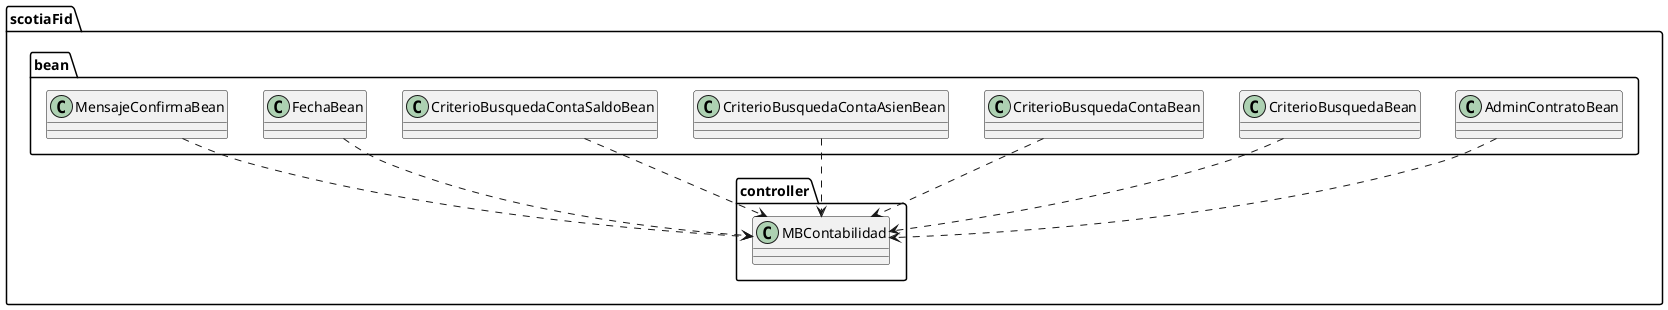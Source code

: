 @startuml
    scotiaFid.bean.AdminContratoBean ..> scotiaFid.controller.MBContabilidad 
    scotiaFid.bean.CriterioBusquedaBean ..> scotiaFid.controller.MBContabilidad 
    scotiaFid.bean.CriterioBusquedaContaBean ..> scotiaFid.controller.MBContabilidad 
    scotiaFid.bean.CriterioBusquedaContaAsienBean ..> scotiaFid.controller.MBContabilidad 
    scotiaFid.bean.CriterioBusquedaContaSaldoBean ..> scotiaFid.controller.MBContabilidad 
    scotiaFid.bean.FechaBean ..> scotiaFid.controller.MBContabilidad 
    scotiaFid.bean.MensajeConfirmaBean ..> scotiaFid.controller.MBContabilidad 
@enduml
